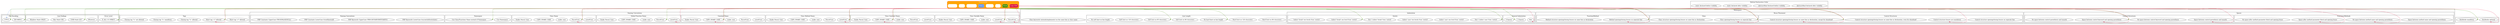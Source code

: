 digraph Standards {

    splines = "true"    
    
    node [
        constraint=false
    ];
      
/*
    splines = '' | none
    splines = line | false    
    splines = polyline    
    splines = ortho    
    splines = spline | true
*/

/*
    https://gist.github.com/potherca/6741287

    http://www.graphviz.org/doc/info/lang.html
    http://www.graphviz.org/doc/info/attrs.html

    http://graphviz-dev.appspot.com/

    subgraph cluster_coding_standard_name_1 {
        label = "Coding Standard Name"
        style="filled,rounded"
        fontcolor=white
        color=red
        fillcolor=orange

        node [
            style="filled,rounded"
            shape=box
            fillcolor="palegreen"
            color=white
        ];
    }//
*/

    subgraph cluster_Frameworks {
        label = "Frameworks"
        style="filled,rounded"
        fontcolor=white
        color=red
        fillcolor=orange

        node [
            style="filled,rounded"
            shape=box
            color=white
            fontcolor=white
        ];
        
        PSR     [label="PSR-2", fillcolor="cornflowerblue"]
        PEAR    [label="PEAR", fillcolor="chartreuse4"]
        ZEND    [label="Zend"]
        SYMFONY [label="Symfony"]
        CAKE    [label="Cake PHP" fillcolor="crimson"] //red #d62738 or blue #417282
        TYPO    [label="Typo/Flow 3"]
        HORDE   [label="Horde"]
        WP      [label="WordPress"]
    }//Frameworks

    subgraph cluster_Tags {
        label = "Tags"
        
        tag_shortTagAllowed    [label="Short tag '<?' allowed"]
        tag_shortTagNotAllowed [label="Short tag '<?' allowed"]

        tag_closingTagAllowed    [label="Closing tag '?>' allowed"]
        tag_closingTagManditory  [label="Closing tag '?>' manditory"]
        tag_closingTagNotAllowed [label="Closing tag '?>' not allowed"]
    }//Tags
    
    
    subgraph cluster_NameConventions {
        label = "Naming Conventions"
        /* Available Casing Styles are:

            camel       : camelCase         - camel case, first letter lowercase
            pascal      : PascalCase        - camel case, first letter uppercase
            snake       : snake_case        - snakecase, all letters lowercase
            snakeCaps   : CAPS_SNAKE_CASE   - snakecase, all letters uppercase
            snakePascal : Snake_Pascal_Case        - snakecase, all letters lowercase except first of each word

        */

        subgraph cluster_ConstantName {
            label = "Constant Name"
            name_constant_camel       [label="camelCase"]
            name_constant_pascal      [label="PascalCase"]
            name_constant_snake       [label="snake_case"]
            name_constant_snakeCaps   [label="CAPS_SNAKE_CASE"]
            name_constant_snakePascal [label="Snake_Pascal_Case"]
        }//ConstantName

        subgraph cluster_FunctionName {
            label = "Global Function Name"
            name_function_camel       [label="camelCase"]
            name_function_pascal      [label="PascalCase"]
            name_function_snake       [label="snake_case"]
            name_function_snakeCaps   [label="CAPS_SNAKE_CASE"]
            name_function_snakePascal [label="Snake_Pascal_Case"]
        }//FunctionName


        subgraph cluster_ClassName {
            label = "Class Name"
            name_class_camel       [label="camelCase"]
            name_class_pascal      [label="PascalCase"]
            name_class_snake       [label="snake_case"]
            name_class_snakeCaps   [label="CAPS_SNAKE_CASE"]
            name_class_snakePascal [label="Snake_Pascal_Case"]
        }//ClassName


        subgraph cluster_classConstantName {
            label = "Class Constant Name"
            name_classConstant_camel       [label="camelCase"]
            name_classConstant_pascal      [label="PascalCase"]
            name_classConstant_snake       [label="snake_case"]
            name_classConstant_snakeCaps   [label="CAPS_SNAKE_CASE"]
            name_classConstant_snakePascal [label="Snake_Pascal_Case"]
        }//ClassConstantName


        subgraph cluster_classMethodName {
            label = "Class Method Name"
            name_classMethod_camel       [label="camelCase"]
            name_classMethod_pascal      [label="PascalCase"]
            name_classMethod_snake       [label="snake_case"]
            name_classMethod_snakeCaps   [label="CAPS_SNAKE_CASE"]
            name_classMethod_snakePascal [label="Snake_Pascal_Case"]
        }//ClassMethodName

        subgraph cluster_classVariableName {
            label = "Class Variable Name"
            name_classVariable_camel       [label="camelCase"]
            name_classVariable_pascal      [label="PascalCase"]
            name_classVariable_snake       [label="snake_case"]
            name_classVariable_snakeCaps   [label="CAPS_SNAKE_CASE"]
            name_classVariable_snakePascal [label="Snake_Pascal_Case"]
        }//ClassVariableName

        subgraph cluster_Namespace {
            label="Namespace"
            namespace_proper [label="Use Namespace"]
            namespace_poorMans [label="Use Class/Functions Name instead of Namespace"]
        }//Namespace

        subgraph cluster_PhpCasing {
            PhpKeywords_lowerCase  [label="PHP Keywords LowerCase (try/catch/if/switch/etc)"]
            PhpKeywords_upperCase  [label="PHP Keywords UpperCase (TRY/CATCH/IF/SWITCH/ETC)"]

            PhpConstants_lowerCase [label="PHP Constants LowerCase (true/false/null)"]
            PhpConstants_upperCase [label="PHP Constants UpperCase (TRUE/FALSE/NULL)"]
        }//PhpCasing
    }//NameConventions

    subgraph cluster_Whitespace {
        label = "Whitespace"
        
        subgraph cluster_Indentation {
            label = "Indentation"

            subgraph cluster_General {
                label="General Indentation"
                indentation_tabs    [label="Tabs"]
                indentation_2spaces [label="2 Spaces"]
                indentation_4spaces [label="4 Spaces"]
            }//General

            subgraph cluster_SwitchIndentation {
                label = "Switch"

                indentation_switch_case_0   [label="Don`t indent 'case' from 'switch'"]
                indentation_switch_case_1   [label="Indent 'case' one level from 'switch'"]
                indentation_switch_case_2   [label="Indent 'case' two levels from 'switch'"]
        
                indentation_switch_break_0   [label="Don`t indent 'break' from 'switch'"]
                indentation_switch_break_1   [label="Indent 'break' one level from 'switch'"]
                indentation_switch_break_2   [label="Indent 'break' two levels from 'switch'"]
            }//SwitchIndentation
        }//Indentation

        subgraph cluster_LineLength {
            label = "Line Length"

            linelength_HardLimit80  [label="Hard limit on 80 characters"]
            linelength_HardLimit120 [label="Hard limit on 120 characters"]
            linelength_noHardLimit  [label="No hard limit on line length"]

            linelength_softLimit80  [label="Soft limit on 80 characters"]
            linelength_softLimit85  [label="Soft limit on 85 characters"]
            linelength_softLimit120 [label="Soft limit on 120 characters"]
            linelength_noSoftLimit  [label="No soft limit on line length"]
        }//LineLength


        classAndCrew_sameLine [label="Class keywords (extends/implements) on the same line as class name"]

        subgraph cluster_Braces {
            label = "Brace Placement"

            /* Available Casing Styles are:

                KandR       : K & R Style (Kernighan and Ritchie)
                             Both opening and closing braces on a seperates line
                             from the class/method/control structure declaration
                OTBS        : "one true brace style"
                             The opening brace on the same line as the
                             class/method/control structure declaration with the
                             closing brace on a seperates line. Except for 'else'
                             and 'elseif' keywords.
                STROUSTRUP  : Bjarne Stroustrup's adaptation of K&R style
                             The opening brace on the same line as the
                             class/method/control structure declaration with the
                             closing brace on a seperates line. Even for 'else'
                             and 'elseif' keywords.
            */

            subgraph cluster_ClassStructure {
                label="Class"
                brace_class_KandR   [label="Class opening/closing braces on seperate line"]
                brace_class__OTBS   [label="Class structure opening/closing braces on same line as declaration"]
            }

            subgraph cluster_Method {
                label="Function/Method"
                brace_method_KandR  [label="Method opening/closing braces on seperate line"]
                brace_method__OTBS  [label="Method structure opening/closing braces on same line as declaration"]
            }

            subgraph cluster_ControlStructureBraces {
                label="Control Structures"
                brace_controlStructure_KandR        [label="Control structure opening/closing braces on seperate line"]
                brace_controlStructure_OTBS         [label="Control structure opening/closing braces on same line as declaration, except for else/elseif"]
                brace_controlStructure_Stroustrup   [label="Control structure opening/closing braces on same line as declaration, even for else/elseif"]
                
                brace_controlStructure_mandatory [label="Control structure braces are mandatory"]
            }//ControlStructure
        }//Braces

        subgraph cluster_Spaces {
            label="Spaces"

            subgraph cluster_ControlStructureSpaces {
                label="Control Structures"
                space_controlStructureKeyword_spaceAfter      [label="Space between control keyword and opening parenthesis"]
                space_controlStructureKeyword_noSpaceAfter    [label="No space between control keyword and opening parenthesis"]
    
                space_controlStructureParentheses_spaces      [label="Space between control parenthesis and innards"]
                space_controlStructureParentheses_noSpaces    [label="No space between control parenthesis and innards"]
            }//ControlStructure

            subgraph cluster_MethodName {
                label="Functions/Methods"
                space_methodName_spaceAfter   [label="Space between method name and opening parenthesis"]
                space_methodName_noSpaceAfter [label="No space between method name and opening parenthesis"]

                space_methodParamsBlock_spaceAfter   [label="Space after method parameter block and opening brace"]
                space_methodParamsBlock_noSpaceAfter [label="No space after method parameter block and opening brace"]
            }//MethodName
        }//Spaces
    }//Whitespace

    subgraph cluster_Comments {
        docblocks_mandatory [label="Docblocks manditory"]
        docblocks_optional  [label="Docblocks optional"]
    }//Comments

    subgraph cluster_DeclareOrder {
        label = "Method Declaration Order"

        declareOrder_method_visibilityBeforeFinal   [label="abstract/final declared after visibility"]
        declareOrder_method_visibilityAfterFinal    [label="abstract/final declared before visibility"]

        declareOrder_method_visibilityBeforeStatic  [label="static declared after visibility"]
        declareOrder_method_visibilityAfterStatic   [label="static declared before visibility"]
    }//DeclareOrder

    subgraph cluster_Miscellaneous {
        subgraph cluster_FileEncoding {
            label = "File Encoding"
            encoding_utf8       [label="UTF-8"]
            encoding_ISO_8859_1 [label="ISO-8859-1"]
        }//FileEncoding

        subgraph cluster_ErrorLevel {
            label = "Error Level"
             //errorLevel_All [label="E_ALL"]
             errorLevel_Strict  [label="E_ALL | E_STRICT"]
        }//ErrorLevel

        subgraph cluster_LineEnding {
            label = "Line Endings"
            lineEnding_any  [label="Whatever"]
            lineEnding_LF   [label="UNIX Style (LF)"]
            lineEnding_CR   [label="Mac Style (CR)"]
            lineEnding_LFCR [label="Windows Style (CRLF)"]
        }//FileEncoding
    }//Miscellaneous


    edge [color="cornflowerblue"]
    PSR -> encoding_utf8

/*
 *  PEAR Conding Conventions
 */
    edge [color="chartreuse4"]
    PEAR -> indentation_4spaces:e
    PEAR -> linelength_noHardLimit:e
    PEAR -> linelength_softLimit85:e
    PEAR -> brace_controlStructure_OTBS:e
    PEAR -> indentation_switch_case_0:e
    PEAR -> indentation_switch_break_1:e
    PEAR -> brace_class_KandR:e
    PEAR -> brace_method_KandR:e
    PEAR -> docblocks_mandatory:e
    PEAR -> tag_shortTagNotAllowed:e
    PEAR -> name_function_pascal:e
    PEAR -> namespace_poorMans:e
    PEAR -> name_class_pascal:e
    PEAR -> name_classMethod_camel:e
    PEAR -> name_classVariable_camel:e
    PEAR -> name_constant_snakeCaps:e
    PEAR -> name_classConstant_snakeCaps:e
    PEAR -> encoding_utf8:e
    PEAR -> encoding_ISO_8859_1:e
    PEAR -> lineEnding_LF:e
    PEAR -> errorLevel_Strict:e
    PEAR -> space_controlStructureKeyword_spaceAfter:e

/*
 *  CAKE PHP Conding Conventions
 */
    edge [color="crimson"]
    CAKE -> indentation_tabs:se
    CAKE -> space_controlStructureKeyword_spaceAfter:se
    CAKE -> space_controlStructureParentheses_spaces:se
    CAKE -> brace_controlStructure_mandatory:se
    CAKE -> brace_controlStructure_OTBS:se
    CAKE -> brace_class_KandR:se
    CAKE -> brace_method_KandR:se
    CAKE -> space_methodName_noSpaceAfter:se
    CAKE -> space_methodParamsBlock_spaceAfter:se
    CAKE -> docblocks_optional:se
    CAKE -> tag_shortTagNotAllowed:se
    CAKE -> name_function_camel:se
    CAKE -> name_classMethod_camel:se
    CAKE -> name_class_pascal:se
    CAKE -> name_classVariable_camel:se
    CAKE -> name_classVariable_pascal:se
    CAKE -> name_constant_snakeCaps:se
    CAKE -> name_classConstant_snakeCaps:se
}//Standards

#EOF
